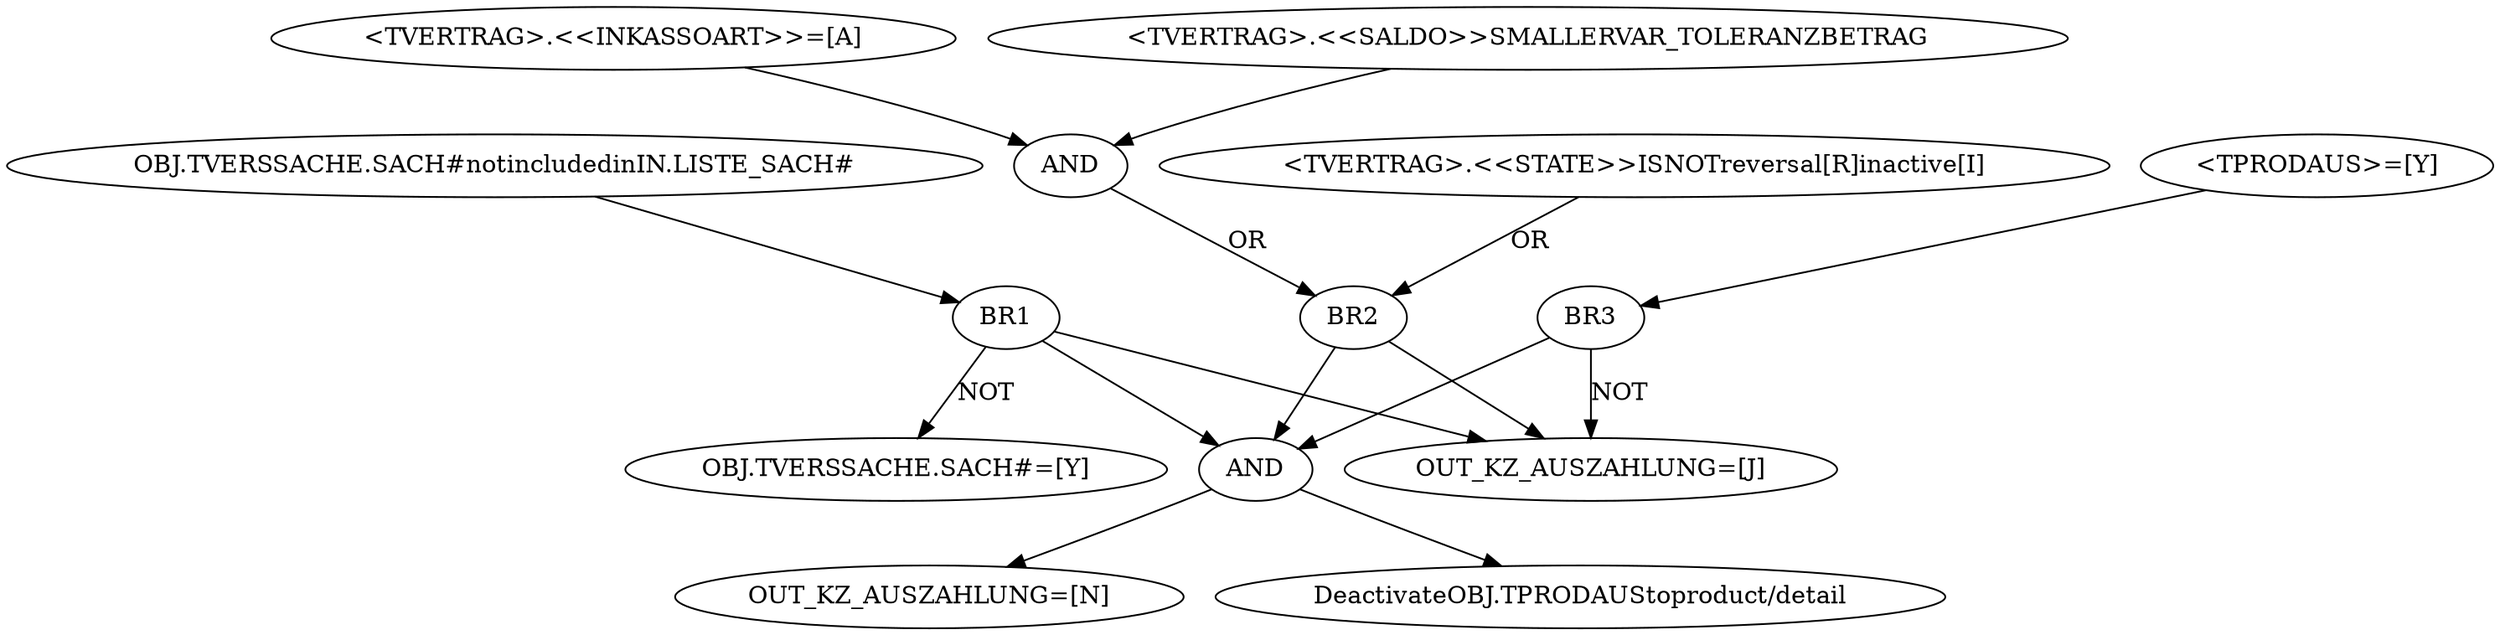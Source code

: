 strict digraph G {
  1 [ label="BR1" ];
  2 [ label="OBJ.TVERSSACHE.SACH#notincludedinIN.LISTE_SACH#" ];
  3 [ label="BR2" ];
  4 [ label="<TVERTRAG>.<<INKASSOART>>=[A]" ];
  5 [ label="<TVERTRAG>.<<SALDO>>SMALLERVAR_TOLERANZBETRAG" ];
  6 [ label="AND" ];
  7 [ label="<TVERTRAG>.<<STATE>>ISNOTreversal[R]inactive[I]" ];
  8 [ label="BR3" ];
  9 [ label="<TPRODAUS>=[Y]" ];
  10 [ label="OUT_KZ_AUSZAHLUNG=[N]" ];
  11 [ label="DeactivateOBJ.TPRODAUStoproduct/detail" ];
  12 [ label="AND" ];
  13 [ label="OUT_KZ_AUSZAHLUNG=[J]" ];
  14 [ label="OBJ.TVERSSACHE.SACH#=[Y]" ];
  4 -> 6 [ label="" ];
  5 -> 6 [ label="" ];
  12 -> 10 [ label="" ];
  12 -> 11 [ label="" ];
  2 -> 1 [ label="" ];
  6 -> 3 [ label="OR" ];
  7 -> 3 [ label="OR" ];
  9 -> 8 [ label="" ];
  1 -> 12 [ label="" ];
  1 -> 13 [ label="" ];
  1 -> 14 [ label="NOT" ];
  3 -> 12 [ label="" ];
  3 -> 13 [ label="" ];
  8 -> 12 [ label="" ];
  8 -> 13 [ label="NOT" ];
}
